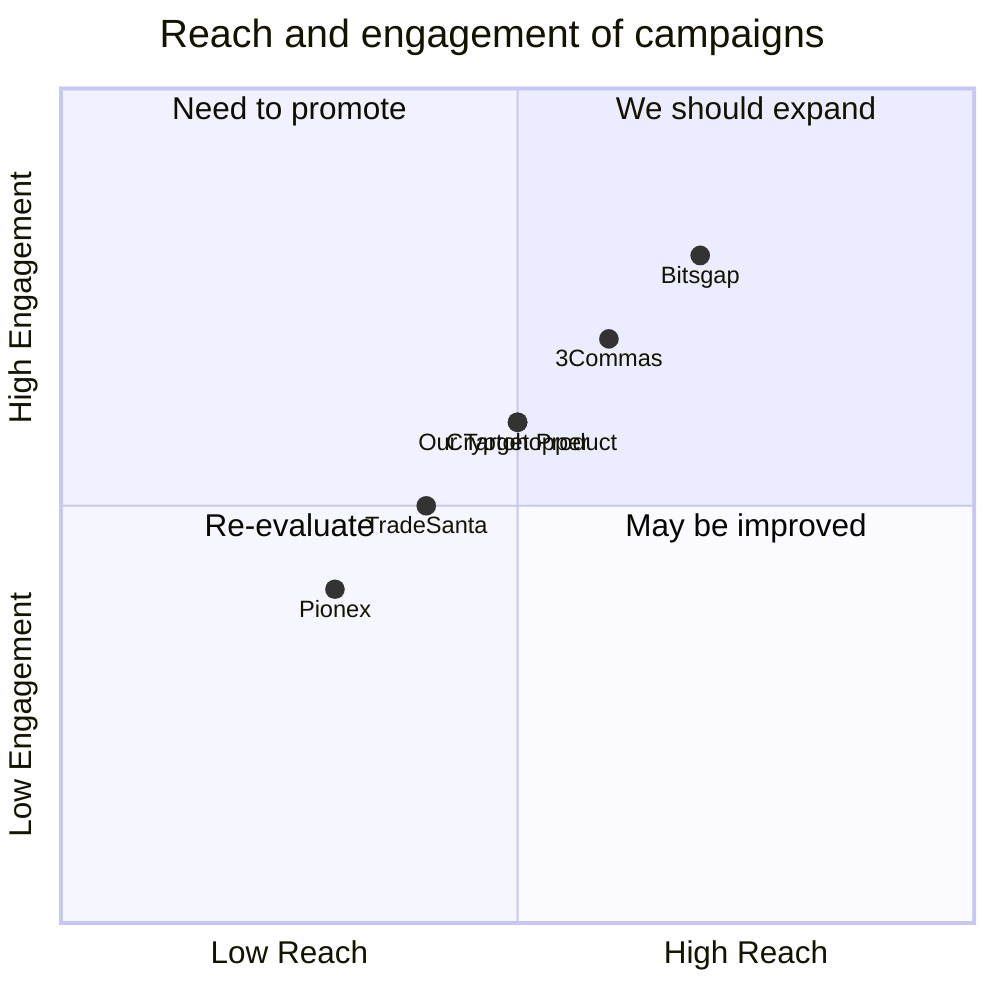 quadrantChart
    title Reach and engagement of campaigns
    x-axis Low Reach --> High Reach
    y-axis Low Engagement --> High Engagement
    quadrant-1 We should expand
    quadrant-2 Need to promote
    quadrant-3 Re-evaluate
    quadrant-4 May be improved
    3Commas: [0.6, 0.7]
    Cryptohopper: [0.5, 0.6]
    TradeSanta: [0.4, 0.5]
    Pionex: [0.3, 0.4]
    Bitsgap: [0.7, 0.8]
    Our Target Product: [0.5, 0.6]